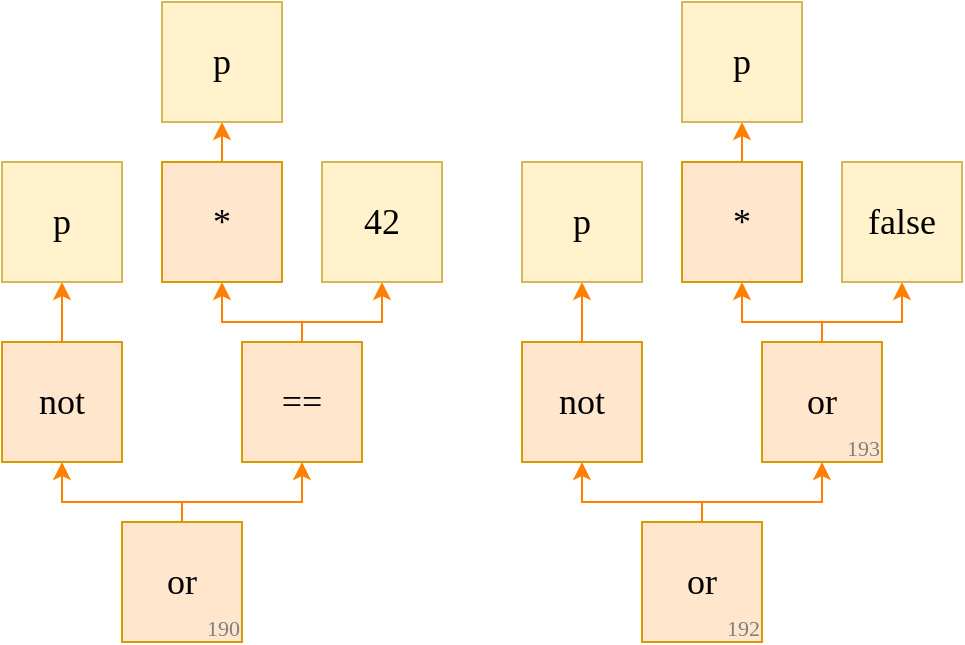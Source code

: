 <mxfile version="20.3.0" type="device"><diagram id="WuY6aNF5Nyn4ZAjBvU5S" name="Page-1"><mxGraphModel dx="899" dy="587" grid="1" gridSize="10" guides="1" tooltips="1" connect="1" arrows="1" fold="1" page="1" pageScale="1" pageWidth="850" pageHeight="1100" math="0" shadow="0"><root><mxCell id="0"/><mxCell id="1" parent="0"/><mxCell id="BggtcCdcHnESiFhWzSzw-18" value="p" style="rounded=0;whiteSpace=wrap;html=1;fontSize=18;fontFamily=IBM Plex Mono;fontSource=https%3A%2F%2Ffonts.googleapis.com%2Fcss%3Ffamily%3DIBM%2BPlex%2BMono;fillColor=#fff2cc;strokeColor=#d6b656;" parent="1" vertex="1"><mxGeometry x="380" y="650" width="60" height="60" as="geometry"/></mxCell><mxCell id="BggtcCdcHnESiFhWzSzw-19" value="" style="edgeStyle=orthogonalEdgeStyle;rounded=0;orthogonalLoop=1;jettySize=auto;html=1;fontSize=18;fontFamily=IBM Plex Mono;fontSource=https%3A%2F%2Ffonts.googleapis.com%2Fcss%3Ffamily%3DIBM%2BPlex%2BMono;strokeColor=#FF8000;" parent="1" source="BggtcCdcHnESiFhWzSzw-20" target="BggtcCdcHnESiFhWzSzw-18" edge="1"><mxGeometry relative="1" as="geometry"/></mxCell><mxCell id="BggtcCdcHnESiFhWzSzw-20" value="not" style="rounded=0;whiteSpace=wrap;html=1;fontSize=18;fontFamily=IBM Plex Mono;fontSource=https%3A%2F%2Ffonts.googleapis.com%2Fcss%3Ffamily%3DIBM%2BPlex%2BMono;fillColor=#ffe6cc;strokeColor=#d79b00;" parent="1" vertex="1"><mxGeometry x="380" y="740" width="60" height="60" as="geometry"/></mxCell><mxCell id="BggtcCdcHnESiFhWzSzw-21" style="edgeStyle=orthogonalEdgeStyle;rounded=0;orthogonalLoop=1;jettySize=auto;html=1;exitX=0.5;exitY=0;exitDx=0;exitDy=0;entryX=0.5;entryY=1;entryDx=0;entryDy=0;fontSize=18;fontFamily=IBM Plex Mono;fontSource=https%3A%2F%2Ffonts.googleapis.com%2Fcss%3Ffamily%3DIBM%2BPlex%2BMono;strokeColor=#FF8000;" parent="1" source="BggtcCdcHnESiFhWzSzw-23" target="BggtcCdcHnESiFhWzSzw-20" edge="1"><mxGeometry relative="1" as="geometry"><Array as="points"><mxPoint x="470" y="820"/><mxPoint x="410" y="820"/></Array></mxGeometry></mxCell><mxCell id="BggtcCdcHnESiFhWzSzw-22" style="edgeStyle=orthogonalEdgeStyle;rounded=0;orthogonalLoop=1;jettySize=auto;html=1;exitX=0.5;exitY=0;exitDx=0;exitDy=0;entryX=0.5;entryY=1;entryDx=0;entryDy=0;fontSize=18;fontFamily=IBM Plex Mono;fontSource=https%3A%2F%2Ffonts.googleapis.com%2Fcss%3Ffamily%3DIBM%2BPlex%2BMono;strokeColor=#FF8000;" parent="1" source="BggtcCdcHnESiFhWzSzw-23" target="BggtcCdcHnESiFhWzSzw-26" edge="1"><mxGeometry relative="1" as="geometry"><Array as="points"><mxPoint x="470" y="820"/><mxPoint x="530" y="820"/></Array></mxGeometry></mxCell><mxCell id="BggtcCdcHnESiFhWzSzw-24" style="edgeStyle=orthogonalEdgeStyle;rounded=0;orthogonalLoop=1;jettySize=auto;html=1;exitX=0.5;exitY=0;exitDx=0;exitDy=0;entryX=0.5;entryY=1;entryDx=0;entryDy=0;fontSize=18;fontFamily=IBM Plex Mono;fontSource=https%3A%2F%2Ffonts.googleapis.com%2Fcss%3Ffamily%3DIBM%2BPlex%2BMono;strokeColor=#FF8000;" parent="1" source="BggtcCdcHnESiFhWzSzw-26" target="BggtcCdcHnESiFhWzSzw-27" edge="1"><mxGeometry relative="1" as="geometry"><Array as="points"><mxPoint x="530" y="730"/><mxPoint x="490" y="730"/></Array></mxGeometry></mxCell><mxCell id="BggtcCdcHnESiFhWzSzw-25" style="edgeStyle=orthogonalEdgeStyle;rounded=0;orthogonalLoop=1;jettySize=auto;html=1;exitX=0.5;exitY=0;exitDx=0;exitDy=0;entryX=0.5;entryY=1;entryDx=0;entryDy=0;fontSize=18;fontFamily=IBM Plex Mono;fontSource=https%3A%2F%2Ffonts.googleapis.com%2Fcss%3Ffamily%3DIBM%2BPlex%2BMono;strokeColor=#FF8000;" parent="1" source="BggtcCdcHnESiFhWzSzw-26" target="BggtcCdcHnESiFhWzSzw-28" edge="1"><mxGeometry relative="1" as="geometry"><Array as="points"><mxPoint x="530" y="730"/><mxPoint x="570" y="730"/></Array></mxGeometry></mxCell><mxCell id="BggtcCdcHnESiFhWzSzw-26" value="==" style="rounded=0;whiteSpace=wrap;html=1;fontSize=18;fontFamily=IBM Plex Mono;fontSource=https%3A%2F%2Ffonts.googleapis.com%2Fcss%3Ffamily%3DIBM%2BPlex%2BMono;fillColor=#ffe6cc;strokeColor=#d79b00;" parent="1" vertex="1"><mxGeometry x="500" y="740" width="60" height="60" as="geometry"/></mxCell><mxCell id="OHreJQA_SoOgEz7VzCBf-2" style="edgeStyle=orthogonalEdgeStyle;rounded=0;orthogonalLoop=1;jettySize=auto;html=1;exitX=0.5;exitY=0;exitDx=0;exitDy=0;entryX=0.5;entryY=1;entryDx=0;entryDy=0;fontSize=18;fontFamily=IBM Plex Mono;fontSource=https%3A%2F%2Ffonts.googleapis.com%2Fcss%3Ffamily%3DIBM%2BPlex%2BMono;strokeColor=#FF8000;" parent="1" source="BggtcCdcHnESiFhWzSzw-27" target="OHreJQA_SoOgEz7VzCBf-1" edge="1"><mxGeometry relative="1" as="geometry"><mxPoint x="490" y="610" as="targetPoint"/></mxGeometry></mxCell><mxCell id="BggtcCdcHnESiFhWzSzw-27" value="*" style="rounded=0;whiteSpace=wrap;html=1;fontSize=18;fontFamily=IBM Plex Mono;fontSource=https%3A%2F%2Ffonts.googleapis.com%2Fcss%3Ffamily%3DIBM%2BPlex%2BMono;fillColor=#ffe6cc;strokeColor=#d79b00;" parent="1" vertex="1"><mxGeometry x="460" y="650" width="60" height="60" as="geometry"/></mxCell><mxCell id="BggtcCdcHnESiFhWzSzw-28" value="42" style="rounded=0;whiteSpace=wrap;html=1;fontSize=18;fontFamily=IBM Plex Mono;fontSource=https%3A%2F%2Ffonts.googleapis.com%2Fcss%3Ffamily%3DIBM%2BPlex%2BMono;fillColor=#fff2cc;strokeColor=#d6b656;" parent="1" vertex="1"><mxGeometry x="540" y="650" width="60" height="60" as="geometry"/></mxCell><mxCell id="OHreJQA_SoOgEz7VzCBf-1" value="p" style="rounded=0;whiteSpace=wrap;html=1;fontSize=18;fontFamily=IBM Plex Mono;fontSource=https%3A%2F%2Ffonts.googleapis.com%2Fcss%3Ffamily%3DIBM%2BPlex%2BMono;fillColor=#fff2cc;strokeColor=#d6b656;" parent="1" vertex="1"><mxGeometry x="460" y="570" width="60" height="60" as="geometry"/></mxCell><mxCell id="OHreJQA_SoOgEz7VzCBf-17" style="edgeStyle=orthogonalEdgeStyle;rounded=0;orthogonalLoop=1;jettySize=auto;html=1;exitX=0.5;exitY=0;exitDx=0;exitDy=0;entryX=0.5;entryY=1;entryDx=0;entryDy=0;fontSize=18;strokeColor=#FF8000;" parent="1" source="OHreJQA_SoOgEz7VzCBf-5" target="OHreJQA_SoOgEz7VzCBf-15" edge="1"><mxGeometry relative="1" as="geometry"><Array as="points"><mxPoint x="790" y="730"/><mxPoint x="750" y="730"/></Array></mxGeometry></mxCell><mxCell id="OHreJQA_SoOgEz7VzCBf-19" style="edgeStyle=orthogonalEdgeStyle;rounded=0;orthogonalLoop=1;jettySize=auto;html=1;exitX=0.5;exitY=0;exitDx=0;exitDy=0;entryX=0.5;entryY=1;entryDx=0;entryDy=0;fontSize=18;strokeColor=#FF8000;" parent="1" source="OHreJQA_SoOgEz7VzCBf-5" target="OHreJQA_SoOgEz7VzCBf-18" edge="1"><mxGeometry relative="1" as="geometry"><Array as="points"><mxPoint x="790" y="730"/><mxPoint x="830" y="730"/></Array></mxGeometry></mxCell><mxCell id="OHreJQA_SoOgEz7VzCBf-11" style="edgeStyle=orthogonalEdgeStyle;rounded=0;orthogonalLoop=1;jettySize=auto;html=1;exitX=0.5;exitY=0;exitDx=0;exitDy=0;entryX=0.5;entryY=1;entryDx=0;entryDy=0;fontSize=18;strokeColor=#FF8000;" parent="1" source="OHreJQA_SoOgEz7VzCBf-7" target="OHreJQA_SoOgEz7VzCBf-5" edge="1"><mxGeometry relative="1" as="geometry"><Array as="points"><mxPoint x="730" y="820"/><mxPoint x="790" y="820"/></Array></mxGeometry></mxCell><mxCell id="OHreJQA_SoOgEz7VzCBf-14" style="edgeStyle=orthogonalEdgeStyle;rounded=0;orthogonalLoop=1;jettySize=auto;html=1;exitX=0.5;exitY=0;exitDx=0;exitDy=0;entryX=0.5;entryY=1;entryDx=0;entryDy=0;fontSize=18;fontFamily=IBM Plex Mono;fontSource=https%3A%2F%2Ffonts.googleapis.com%2Fcss%3Ffamily%3DIBM%2BPlex%2BMono;strokeColor=#FF8000;" parent="1" source="OHreJQA_SoOgEz7VzCBf-15" target="OHreJQA_SoOgEz7VzCBf-16" edge="1"><mxGeometry relative="1" as="geometry"><mxPoint x="750" y="610" as="targetPoint"/></mxGeometry></mxCell><mxCell id="OHreJQA_SoOgEz7VzCBf-15" value="*" style="rounded=0;whiteSpace=wrap;html=1;fontSize=18;fontFamily=IBM Plex Mono;fontSource=https%3A%2F%2Ffonts.googleapis.com%2Fcss%3Ffamily%3DIBM%2BPlex%2BMono;fillColor=#ffe6cc;strokeColor=#d79b00;" parent="1" vertex="1"><mxGeometry x="720" y="650" width="60" height="60" as="geometry"/></mxCell><mxCell id="OHreJQA_SoOgEz7VzCBf-16" value="p" style="rounded=0;whiteSpace=wrap;html=1;fontSize=18;fontFamily=IBM Plex Mono;fontSource=https%3A%2F%2Ffonts.googleapis.com%2Fcss%3Ffamily%3DIBM%2BPlex%2BMono;fillColor=#fff2cc;strokeColor=#d6b656;" parent="1" vertex="1"><mxGeometry x="720" y="570" width="60" height="60" as="geometry"/></mxCell><mxCell id="OHreJQA_SoOgEz7VzCBf-18" value="false" style="rounded=0;whiteSpace=wrap;html=1;fontSize=18;fontFamily=IBM Plex Mono;fontSource=https%3A%2F%2Ffonts.googleapis.com%2Fcss%3Ffamily%3DIBM%2BPlex%2BMono;fillColor=#fff2cc;strokeColor=#d6b656;" parent="1" vertex="1"><mxGeometry x="800" y="650" width="60" height="60" as="geometry"/></mxCell><mxCell id="OHreJQA_SoOgEz7VzCBf-30" value="" style="group" parent="1" vertex="1" connectable="0"><mxGeometry x="700" y="830" width="60" height="60" as="geometry"/></mxCell><mxCell id="OHreJQA_SoOgEz7VzCBf-7" value="or" style="rounded=0;whiteSpace=wrap;html=1;fontSize=18;fontFamily=IBM Plex Mono;fontSource=https%3A%2F%2Ffonts.googleapis.com%2Fcss%3Ffamily%3DIBM%2BPlex%2BMono;fillColor=#ffe6cc;strokeColor=#d79b00;" parent="OHreJQA_SoOgEz7VzCBf-30" vertex="1"><mxGeometry width="60" height="60" as="geometry"/></mxCell><mxCell id="OHreJQA_SoOgEz7VzCBf-29" value="&lt;font style=&quot;font-size: 11px;&quot;&gt;192&lt;br&gt;&lt;/font&gt;" style="text;html=1;align=right;verticalAlign=bottom;resizable=0;points=[];autosize=1;strokeColor=none;fillColor=none;fontSize=11;fontFamily=IBM Plex Mono;fontSource=https%3A%2F%2Ffonts.googleapis.com%2Fcss%3Ffamily%3DIBM%2BPlex%2BMono;labelPosition=center;verticalLabelPosition=middle;fontColor=#808080;container=1;spacing=0;labelBackgroundColor=none;spacingRight=2;" parent="OHreJQA_SoOgEz7VzCBf-30" vertex="1"><mxGeometry x="20" y="40" width="40" height="20" as="geometry"/></mxCell><mxCell id="OHreJQA_SoOgEz7VzCBf-31" value="" style="group" parent="1" vertex="1" connectable="0"><mxGeometry x="760" y="740" width="60" height="60" as="geometry"/></mxCell><mxCell id="P_foNsS-yhW5Jn8uMGgo-2" value="" style="group" vertex="1" connectable="0" parent="OHreJQA_SoOgEz7VzCBf-31"><mxGeometry width="60" height="60" as="geometry"/></mxCell><mxCell id="OHreJQA_SoOgEz7VzCBf-5" value="or" style="rounded=0;whiteSpace=wrap;html=1;fontSize=18;fontFamily=IBM Plex Mono;fontSource=https%3A%2F%2Ffonts.googleapis.com%2Fcss%3Ffamily%3DIBM%2BPlex%2BMono;fillColor=#ffe6cc;strokeColor=#d79b00;" parent="P_foNsS-yhW5Jn8uMGgo-2" vertex="1"><mxGeometry width="60" height="60" as="geometry"/></mxCell><mxCell id="OHreJQA_SoOgEz7VzCBf-28" value="&lt;font style=&quot;font-size: 11px;&quot;&gt;193&lt;/font&gt;" style="text;html=1;align=right;verticalAlign=bottom;resizable=0;points=[];autosize=1;strokeColor=none;fillColor=none;fontSize=11;fontFamily=IBM Plex Mono;fontSource=https%3A%2F%2Ffonts.googleapis.com%2Fcss%3Ffamily%3DIBM%2BPlex%2BMono;labelPosition=center;verticalLabelPosition=middle;fontColor=#808080;container=1;spacing=0;labelBackgroundColor=none;spacingRight=2;" parent="P_foNsS-yhW5Jn8uMGgo-2" vertex="1"><mxGeometry x="20" y="40" width="40" height="20" as="geometry"/></mxCell><mxCell id="P_foNsS-yhW5Jn8uMGgo-1" value="" style="group" vertex="1" connectable="0" parent="1"><mxGeometry x="440" y="830" width="60" height="60" as="geometry"/></mxCell><mxCell id="BggtcCdcHnESiFhWzSzw-23" value="or" style="rounded=0;whiteSpace=wrap;html=1;fontSize=18;fontFamily=IBM Plex Mono;fontSource=https%3A%2F%2Ffonts.googleapis.com%2Fcss%3Ffamily%3DIBM%2BPlex%2BMono;fillColor=#ffe6cc;strokeColor=#d79b00;" parent="P_foNsS-yhW5Jn8uMGgo-1" vertex="1"><mxGeometry width="60" height="60" as="geometry"/></mxCell><mxCell id="OHreJQA_SoOgEz7VzCBf-25" value="&lt;font style=&quot;font-size: 11px;&quot;&gt;190&lt;/font&gt;" style="text;html=1;align=right;verticalAlign=bottom;resizable=0;points=[];autosize=1;strokeColor=none;fillColor=none;fontSize=11;fontFamily=IBM Plex Mono;fontSource=https%3A%2F%2Ffonts.googleapis.com%2Fcss%3Ffamily%3DIBM%2BPlex%2BMono;labelPosition=center;verticalLabelPosition=middle;fontColor=#808080;container=1;spacing=0;labelBackgroundColor=none;spacingRight=2;" parent="P_foNsS-yhW5Jn8uMGgo-1" vertex="1"><mxGeometry x="20" y="40" width="40" height="20" as="geometry"/></mxCell><mxCell id="P_foNsS-yhW5Jn8uMGgo-3" value="p" style="rounded=0;whiteSpace=wrap;html=1;fontSize=18;fontFamily=IBM Plex Mono;fontSource=https%3A%2F%2Ffonts.googleapis.com%2Fcss%3Ffamily%3DIBM%2BPlex%2BMono;fillColor=#fff2cc;strokeColor=#d6b656;" vertex="1" parent="1"><mxGeometry x="640" y="650" width="60" height="60" as="geometry"/></mxCell><mxCell id="P_foNsS-yhW5Jn8uMGgo-4" value="" style="edgeStyle=orthogonalEdgeStyle;rounded=0;orthogonalLoop=1;jettySize=auto;html=1;fontSize=18;fontFamily=IBM Plex Mono;fontSource=https%3A%2F%2Ffonts.googleapis.com%2Fcss%3Ffamily%3DIBM%2BPlex%2BMono;strokeColor=#FF8000;" edge="1" parent="1" source="P_foNsS-yhW5Jn8uMGgo-5" target="P_foNsS-yhW5Jn8uMGgo-3"><mxGeometry relative="1" as="geometry"/></mxCell><mxCell id="P_foNsS-yhW5Jn8uMGgo-5" value="not" style="rounded=0;whiteSpace=wrap;html=1;fontSize=18;fontFamily=IBM Plex Mono;fontSource=https%3A%2F%2Ffonts.googleapis.com%2Fcss%3Ffamily%3DIBM%2BPlex%2BMono;fillColor=#ffe6cc;strokeColor=#d79b00;" vertex="1" parent="1"><mxGeometry x="640" y="740" width="60" height="60" as="geometry"/></mxCell><mxCell id="P_foNsS-yhW5Jn8uMGgo-7" style="edgeStyle=orthogonalEdgeStyle;rounded=0;orthogonalLoop=1;jettySize=auto;html=1;exitX=0.5;exitY=0;exitDx=0;exitDy=0;entryX=0.5;entryY=1;entryDx=0;entryDy=0;fontSize=18;strokeColor=#FF8000;" edge="1" parent="1" source="OHreJQA_SoOgEz7VzCBf-7" target="P_foNsS-yhW5Jn8uMGgo-5"><mxGeometry relative="1" as="geometry"><Array as="points"><mxPoint x="730" y="820"/><mxPoint x="670" y="820"/></Array><mxPoint x="520" y="860" as="sourcePoint"/><mxPoint x="580" y="830" as="targetPoint"/></mxGeometry></mxCell></root></mxGraphModel></diagram></mxfile>